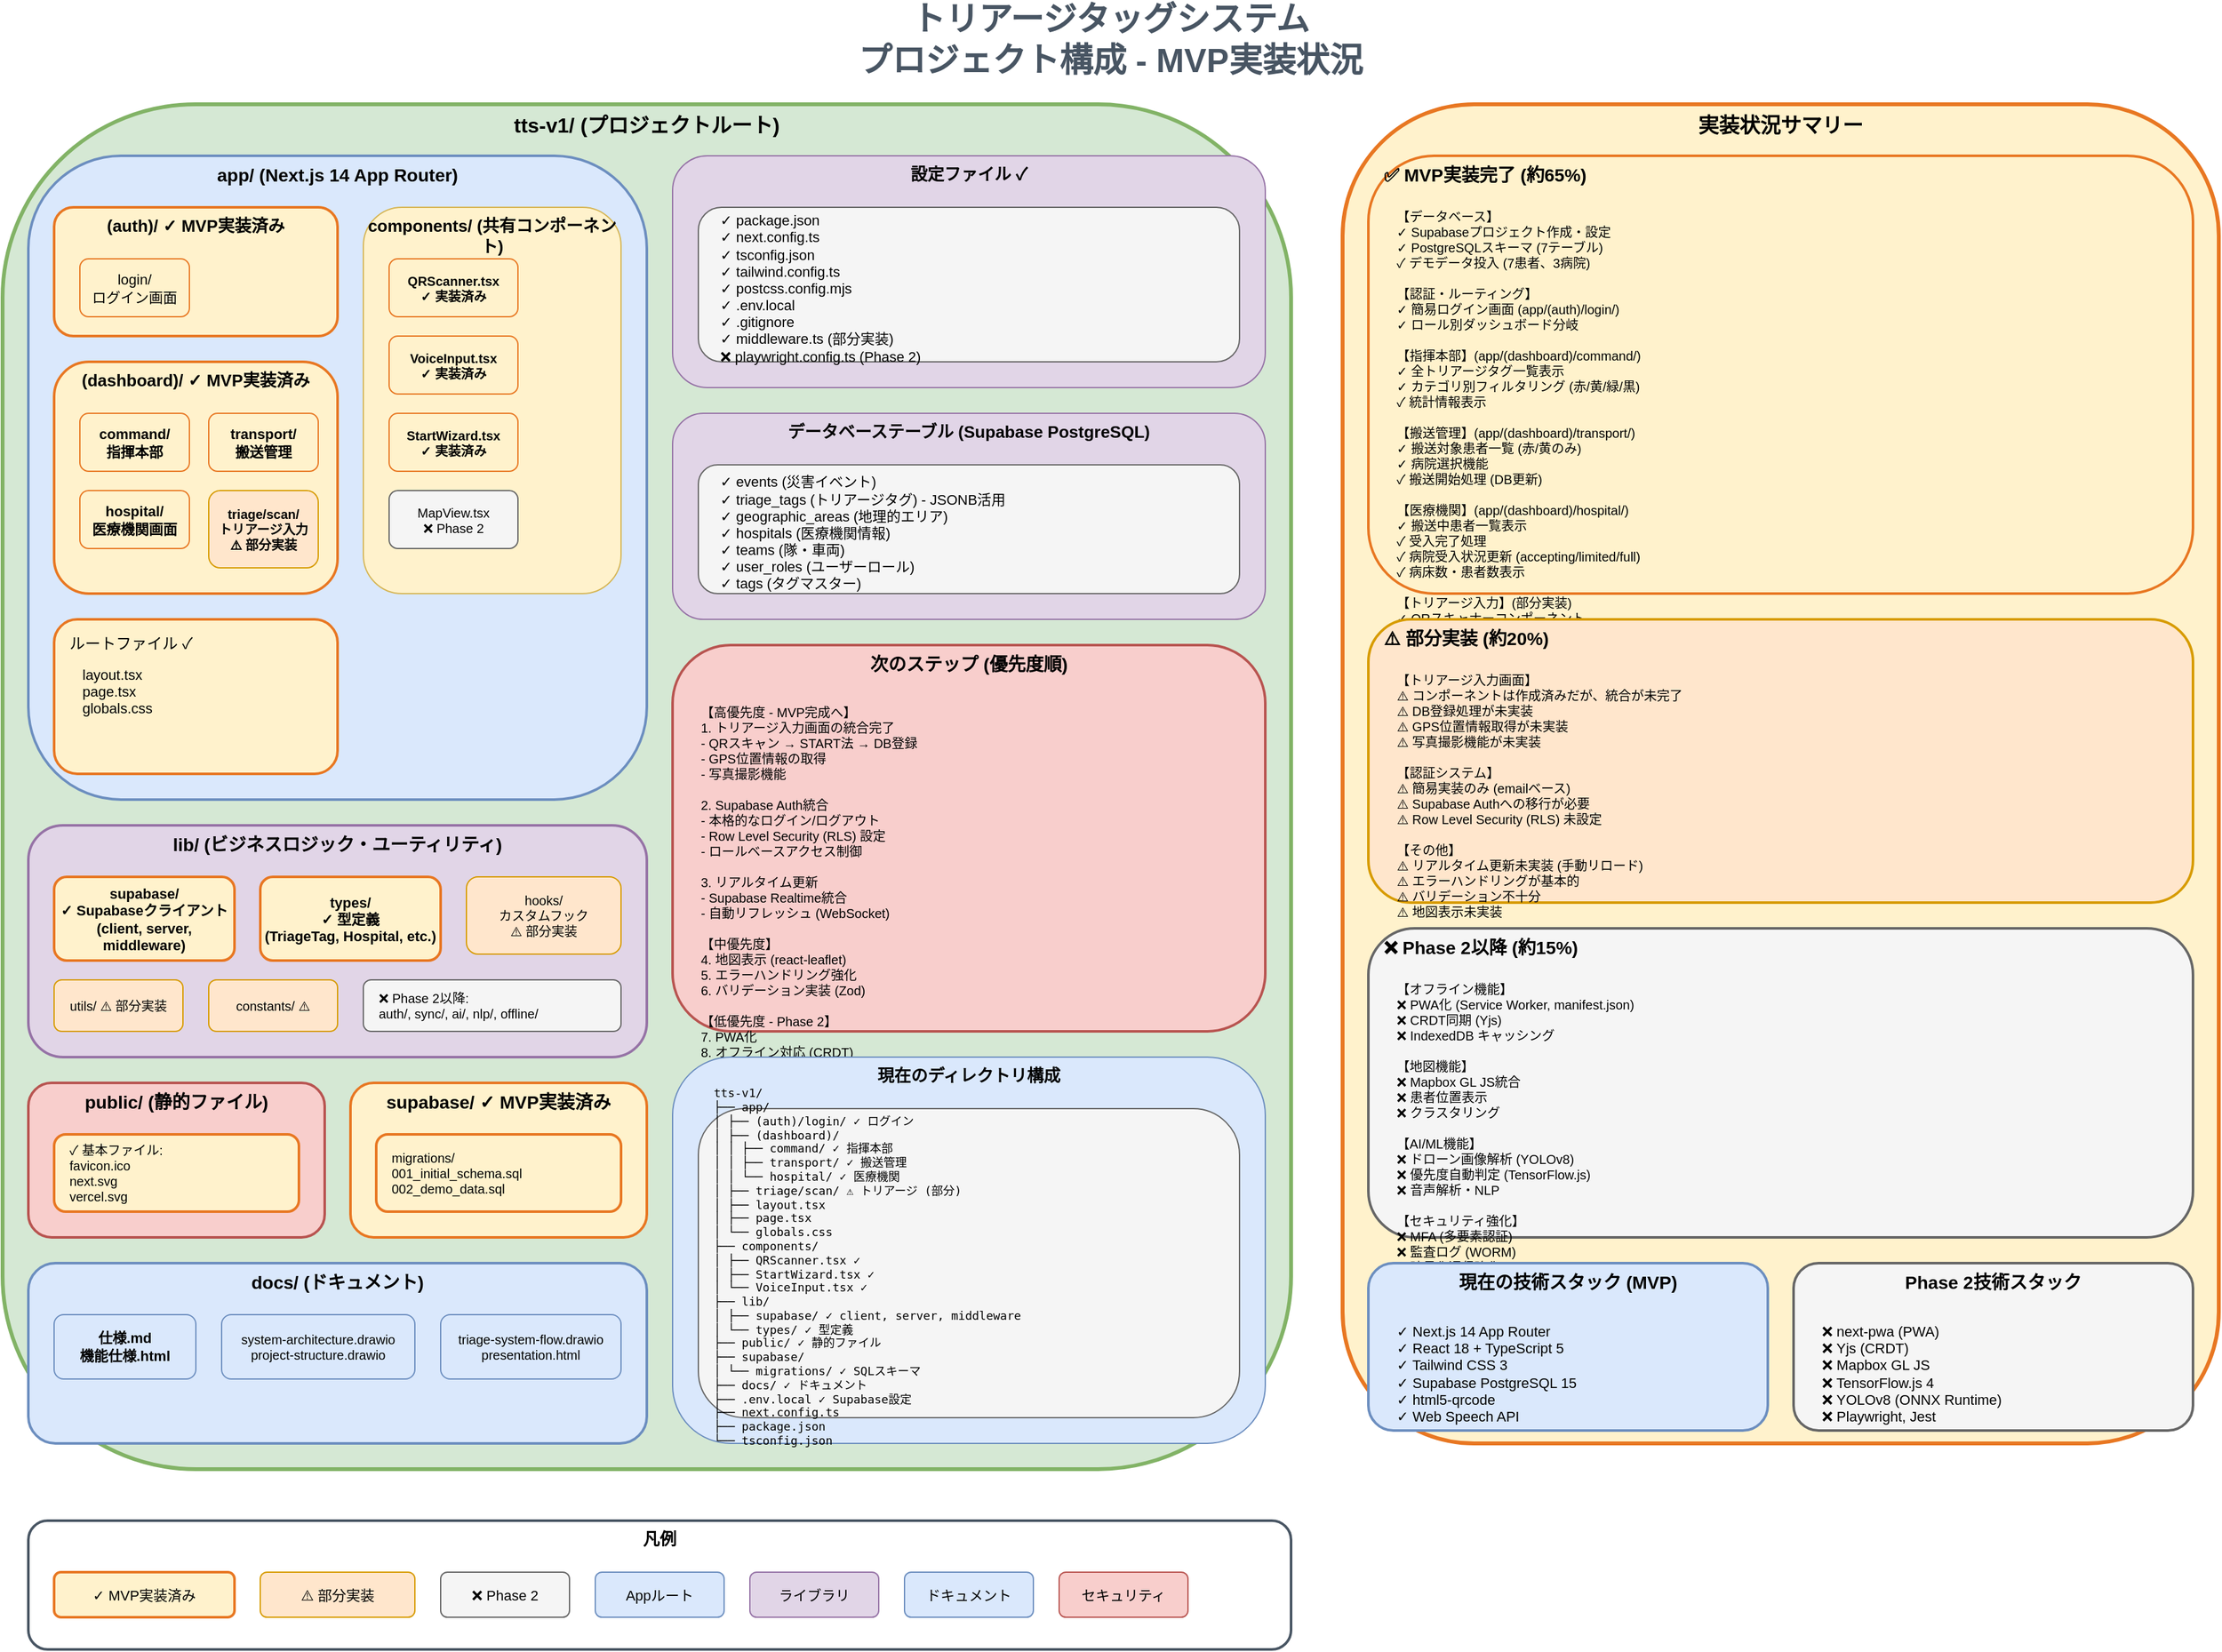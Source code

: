 <mxfile version="24.0.0">
  <diagram name="トリアージタッグシステム プロジェクト構成 (MVP)" id="tts-project-structure">
    <mxGraphModel dx="1600" dy="1400" grid="1" gridSize="10" guides="1" tooltips="1" connect="1" arrows="1" fold="1" page="1" pageScale="1" pageWidth="1800" pageHeight="1600" math="0" shadow="0">
      <root>
        <mxCell id="0" />
        <mxCell id="1" parent="0" />

        <!-- Title -->
        <mxCell id="title" value="トリアージタッグシステム&#xa;プロジェクト構成 - MVP実装状況" style="text;html=1;strokeColor=none;fillColor=none;align=center;verticalAlign=middle;whiteSpace=wrap;rounded=0;fontSize=26;fontStyle=1;fontColor=#485563" vertex="1" parent="1">
          <mxGeometry x="500" y="20" width="800" height="60" as="geometry" />
        </mxCell>

        <!-- Root Directory -->
        <mxCell id="root" value="tts-v1/ (プロジェクトルート)" style="rounded=1;whiteSpace=wrap;html=1;fillColor=#d5e8d4;strokeColor=#82b366;fontSize=16;fontStyle=1;verticalAlign=top;strokeWidth=3;" vertex="1" parent="1">
          <mxGeometry x="40" y="100" width="1000" height="1060" as="geometry" />
        </mxCell>

        <!-- App Directory (Main) -->
        <mxCell id="app-dir" value="app/ (Next.js 14 App Router)" style="rounded=1;whiteSpace=wrap;html=1;fillColor=#dae8fc;strokeColor=#6c8ebf;fontSize=14;fontStyle=1;verticalAlign=top;strokeWidth=2;" vertex="1" parent="1">
          <mxGeometry x="60" y="140" width="480" height="500" as="geometry" />
        </mxCell>

        <!-- Auth Routes -->
        <mxCell id="auth-routes" value="(auth)/ ✓ MVP実装済み" style="rounded=1;whiteSpace=wrap;html=1;fillColor=#fff2cc;strokeColor=#E87722;fontSize=13;fontStyle=1;verticalAlign=top;strokeWidth=2;" vertex="1" parent="1">
          <mxGeometry x="80" y="180" width="220" height="100" as="geometry" />
        </mxCell>

        <mxCell id="auth-login" value="login/&#xa;ログイン画面" style="rounded=1;whiteSpace=wrap;html=1;fillColor=#fff2cc;strokeColor=#E87722;fontSize=11;" vertex="1" parent="1">
          <mxGeometry x="100" y="220" width="85" height="45" as="geometry" />
        </mxCell>

        <!-- Dashboard Routes -->
        <mxCell id="dashboard-routes" value="(dashboard)/ ✓ MVP実装済み" style="rounded=1;whiteSpace=wrap;html=1;fillColor=#fff2cc;strokeColor=#E87722;fontSize=13;fontStyle=1;verticalAlign=top;strokeWidth=2;" vertex="1" parent="1">
          <mxGeometry x="80" y="300" width="220" height="180" as="geometry" />
        </mxCell>

        <mxCell id="route-command" value="command/&#xa;指揮本部" style="rounded=1;whiteSpace=wrap;html=1;fillColor=#fff2cc;strokeColor=#E87722;fontSize=11;fontStyle=1;" vertex="1" parent="1">
          <mxGeometry x="100" y="340" width="85" height="45" as="geometry" />
        </mxCell>

        <mxCell id="route-transport" value="transport/&#xa;搬送管理" style="rounded=1;whiteSpace=wrap;html=1;fillColor=#fff2cc;strokeColor=#E87722;fontSize=11;fontStyle=1;" vertex="1" parent="1">
          <mxGeometry x="200" y="340" width="85" height="45" as="geometry" />
        </mxCell>

        <mxCell id="route-hospital" value="hospital/&#xa;医療機関画面" style="rounded=1;whiteSpace=wrap;html=1;fillColor=#fff2cc;strokeColor=#E87722;fontSize=11;fontStyle=1;" vertex="1" parent="1">
          <mxGeometry x="100" y="400" width="85" height="45" as="geometry" />
        </mxCell>

        <mxCell id="route-triage-partial" value="triage/scan/&#xa;トリアージ入力&#xa;⚠️ 部分実装" style="rounded=1;whiteSpace=wrap;html=1;fillColor=#ffe6cc;strokeColor=#d79b00;fontSize=10;fontStyle=1;" vertex="1" parent="1">
          <mxGeometry x="200" y="400" width="85" height="60" as="geometry" />
        </mxCell>

        <!-- Components -->
        <mxCell id="components" value="components/ (共有コンポーネント)" style="rounded=1;whiteSpace=wrap;html=1;fillColor=#fff2cc;strokeColor=#d6b656;fontSize=13;fontStyle=1;verticalAlign=top;" vertex="1" parent="1">
          <mxGeometry x="320" y="180" width="200" height="300" as="geometry" />
        </mxCell>

        <mxCell id="comp-qr" value="QRScanner.tsx&#xa;✓ 実装済み" style="rounded=1;whiteSpace=wrap;html=1;fillColor=#fff2cc;strokeColor=#E87722;fontSize=10;fontStyle=1;" vertex="1" parent="1">
          <mxGeometry x="340" y="220" width="100" height="45" as="geometry" />
        </mxCell>

        <mxCell id="comp-voice" value="VoiceInput.tsx&#xa;✓ 実装済み" style="rounded=1;whiteSpace=wrap;html=1;fillColor=#fff2cc;strokeColor=#E87722;fontSize=10;fontStyle=1;" vertex="1" parent="1">
          <mxGeometry x="340" y="280" width="100" height="45" as="geometry" />
        </mxCell>

        <mxCell id="comp-wizard" value="StartWizard.tsx&#xa;✓ 実装済み" style="rounded=1;whiteSpace=wrap;html=1;fillColor=#fff2cc;strokeColor=#E87722;fontSize=10;fontStyle=1;" vertex="1" parent="1">
          <mxGeometry x="340" y="340" width="100" height="45" as="geometry" />
        </mxCell>

        <mxCell id="comp-map" value="MapView.tsx&#xa;❌ Phase 2" style="rounded=1;whiteSpace=wrap;html=1;fillColor=#f5f5f5;strokeColor=#666666;fontSize=10;" vertex="1" parent="1">
          <mxGeometry x="340" y="400" width="100" height="45" as="geometry" />
        </mxCell>

        <!-- App Root Files -->
        <mxCell id="app-files" value="ルートファイル ✓" style="rounded=1;whiteSpace=wrap;html=1;fillColor=#fff2cc;strokeColor=#E87722;fontSize=12;verticalAlign=top;align=left;spacingLeft=10;spacingTop=5;strokeWidth=2;" vertex="1" parent="1">
          <mxGeometry x="80" y="500" width="220" height="120" as="geometry" />
        </mxCell>

        <mxCell id="app-files-list" value="layout.tsx&#xa;page.tsx&#xa;globals.css" style="text;html=1;strokeColor=none;fillColor=none;align=left;verticalAlign=top;whiteSpace=wrap;rounded=0;fontSize=11;spacingLeft=10;" vertex="1" parent="1">
          <mxGeometry x="90" y="530" width="200" height="80" as="geometry" />
        </mxCell>

        <!-- Lib Directory -->
        <mxCell id="lib-dir" value="lib/ (ビジネスロジック・ユーティリティ)" style="rounded=1;whiteSpace=wrap;html=1;fillColor=#e1d5e7;strokeColor=#9673a6;fontSize=14;fontStyle=1;verticalAlign=top;strokeWidth=2;" vertex="1" parent="1">
          <mxGeometry x="60" y="660" width="480" height="180" as="geometry" />
        </mxCell>

        <mxCell id="lib-supabase" value="supabase/&#xa;✓ Supabaseクライアント&#xa;(client, server, middleware)" style="rounded=1;whiteSpace=wrap;html=1;fillColor=#fff2cc;strokeColor=#E87722;fontSize=11;fontStyle=1;strokeWidth=2;" vertex="1" parent="1">
          <mxGeometry x="80" y="700" width="140" height="65" as="geometry" />
        </mxCell>

        <mxCell id="lib-types" value="types/&#xa;✓ 型定義&#xa;(TriageTag, Hospital, etc.)" style="rounded=1;whiteSpace=wrap;html=1;fillColor=#fff2cc;strokeColor=#E87722;fontSize=11;fontStyle=1;strokeWidth=2;" vertex="1" parent="1">
          <mxGeometry x="240" y="700" width="140" height="65" as="geometry" />
        </mxCell>

        <mxCell id="lib-hooks" value="hooks/&#xa;カスタムフック&#xa;⚠️ 部分実装" style="rounded=1;whiteSpace=wrap;html=1;fillColor=#ffe6cc;strokeColor=#d79b00;fontSize=10;" vertex="1" parent="1">
          <mxGeometry x="400" y="700" width="120" height="60" as="geometry" />
        </mxCell>

        <mxCell id="lib-utils" value="utils/ ⚠️ 部分実装" style="rounded=1;whiteSpace=wrap;html=1;fillColor=#ffe6cc;strokeColor=#d79b00;fontSize=10;" vertex="1" parent="1">
          <mxGeometry x="80" y="780" width="100" height="40" as="geometry" />
        </mxCell>

        <mxCell id="lib-constants" value="constants/ ⚠️" style="rounded=1;whiteSpace=wrap;html=1;fillColor=#ffe6cc;strokeColor=#d79b00;fontSize=10;" vertex="1" parent="1">
          <mxGeometry x="200" y="780" width="100" height="40" as="geometry" />
        </mxCell>

        <mxCell id="lib-phase2" value="❌ Phase 2以降:&#xa;auth/, sync/, ai/, nlp/, offline/" style="rounded=1;whiteSpace=wrap;html=1;fillColor=#f5f5f5;strokeColor=#666666;fontSize=10;align=left;spacingLeft=10;" vertex="1" parent="1">
          <mxGeometry x="320" y="780" width="200" height="40" as="geometry" />
        </mxCell>

        <!-- Public Directory -->
        <mxCell id="public-dir" value="public/ (静的ファイル)" style="rounded=1;whiteSpace=wrap;html=1;fillColor=#f8cecc;strokeColor=#b85450;fontSize=14;fontStyle=1;verticalAlign=top;strokeWidth=2;" vertex="1" parent="1">
          <mxGeometry x="60" y="860" width="230" height="120" as="geometry" />
        </mxCell>

        <mxCell id="public-static" value="✓ 基本ファイル:&#xa;favicon.ico&#xa;next.svg&#xa;vercel.svg" style="rounded=1;whiteSpace=wrap;html=1;fillColor=#fff2cc;strokeColor=#E87722;fontSize=10;align=left;spacingLeft=10;strokeWidth=2;" vertex="1" parent="1">
          <mxGeometry x="80" y="900" width="190" height="60" as="geometry" />
        </mxCell>

        <!-- Supabase Directory -->
        <mxCell id="supabase-dir" value="supabase/ ✓ MVP実装済み" style="rounded=1;whiteSpace=wrap;html=1;fillColor=#fff2cc;strokeColor=#E87722;fontSize=14;fontStyle=1;verticalAlign=top;strokeWidth=2;" vertex="1" parent="1">
          <mxGeometry x="310" y="860" width="230" height="120" as="geometry" />
        </mxCell>

        <mxCell id="supabase-migrations" value="migrations/&#xa;001_initial_schema.sql&#xa;002_demo_data.sql" style="rounded=1;whiteSpace=wrap;html=1;fillColor=#fff2cc;strokeColor=#E87722;fontSize=10;align=left;spacingLeft=10;strokeWidth=2;" vertex="1" parent="1">
          <mxGeometry x="330" y="900" width="190" height="60" as="geometry" />
        </mxCell>

        <!-- Docs Directory -->
        <mxCell id="docs-dir" value="docs/ (ドキュメント)" style="rounded=1;whiteSpace=wrap;html=1;fillColor=#dae8fc;strokeColor=#6c8ebf;fontSize=14;fontStyle=1;verticalAlign=top;strokeWidth=2;" vertex="1" parent="1">
          <mxGeometry x="60" y="1000" width="480" height="140" as="geometry" />
        </mxCell>

        <mxCell id="docs-spec" value="仕様.md&#xa;機能仕様.html" style="rounded=1;whiteSpace=wrap;html=1;fillColor=#dae8fc;strokeColor=#6c8ebf;fontSize=11;fontStyle=1;" vertex="1" parent="1">
          <mxGeometry x="80" y="1040" width="110" height="50" as="geometry" />
        </mxCell>

        <mxCell id="docs-arch" value="system-architecture.drawio&#xa;project-structure.drawio" style="rounded=1;whiteSpace=wrap;html=1;fillColor=#dae8fc;strokeColor=#6c8ebf;fontSize=10;" vertex="1" parent="1">
          <mxGeometry x="210" y="1040" width="150" height="50" as="geometry" />
        </mxCell>

        <mxCell id="docs-flow" value="triage-system-flow.drawio&#xa;presentation.html" style="rounded=1;whiteSpace=wrap;html=1;fillColor=#dae8fc;strokeColor=#6c8ebf;fontSize=10;" vertex="1" parent="1">
          <mxGeometry x="380" y="1040" width="140" height="50" as="geometry" />
        </mxCell>

        <!-- Config Files -->
        <mxCell id="config-main" value="設定ファイル ✓" style="rounded=1;whiteSpace=wrap;html=1;fillColor=#e1d5e7;strokeColor=#9673a6;fontSize=13;fontStyle=1;verticalAlign=top;" vertex="1" parent="1">
          <mxGeometry x="560" y="140" width="460" height="180" as="geometry" />
        </mxCell>

        <mxCell id="config-files" value="✓ package.json&#xa;✓ next.config.ts&#xa;✓ tsconfig.json&#xa;✓ tailwind.config.ts&#xa;✓ postcss.config.mjs&#xa;✓ .env.local&#xa;✓ .gitignore&#xa;✓ middleware.ts (部分実装)&#xa;❌ playwright.config.ts (Phase 2)" style="rounded=1;whiteSpace=wrap;html=1;fillColor=#f5f5f5;strokeColor=#666666;align=left;spacingLeft=15;spacingTop=5;fontSize=11;" vertex="1" parent="1">
          <mxGeometry x="580" y="180" width="420" height="120" as="geometry" />
        </mxCell>

        <!-- Implementation Status Box -->
        <mxCell id="status-box" value="実装状況サマリー" style="rounded=1;whiteSpace=wrap;html=1;fillColor=#fff2cc;strokeColor=#E87722;fontSize=16;fontStyle=1;verticalAlign=top;strokeWidth=3;" vertex="1" parent="1">
          <mxGeometry x="1080" y="100" width="680" height="1040" as="geometry" />
        </mxCell>

        <!-- Implemented -->
        <mxCell id="status-implemented" value="✅ MVP実装完了 (約65%)" style="rounded=1;whiteSpace=wrap;html=1;fillColor=#fff2cc;strokeColor=#E87722;fontSize=14;fontStyle=1;verticalAlign=top;align=left;spacingLeft=10;strokeWidth=2;" vertex="1" parent="1">
          <mxGeometry x="1100" y="140" width="640" height="340" as="geometry" />
        </mxCell>

        <mxCell id="impl-list" value="【データベース】&#xa;✓ Supabaseプロジェクト作成・設定&#xa;✓ PostgreSQLスキーマ (7テーブル)&#xa;✓ デモデータ投入 (7患者、3病院)&#xa;&#xa;【認証・ルーティング】&#xa;✓ 簡易ログイン画面 (app/(auth)/login/)&#xa;✓ ロール別ダッシュボード分岐&#xa;&#xa;【指揮本部】(app/(dashboard)/command/)&#xa;✓ 全トリアージタグ一覧表示&#xa;✓ カテゴリ別フィルタリング (赤/黄/緑/黒)&#xa;✓ 統計情報表示&#xa;&#xa;【搬送管理】(app/(dashboard)/transport/)&#xa;✓ 搬送対象患者一覧 (赤/黄のみ)&#xa;✓ 病院選択機能&#xa;✓ 搬送開始処理 (DB更新)&#xa;&#xa;【医療機関】(app/(dashboard)/hospital/)&#xa;✓ 搬送中患者一覧表示&#xa;✓ 受入完了処理&#xa;✓ 病院受入状況更新 (accepting/limited/full)&#xa;✓ 病床数・患者数表示&#xa;&#xa;【トリアージ入力】(部分実装)&#xa;✓ QRスキャナーコンポーネント&#xa;✓ START法ウィザードコンポーネント&#xa;✓ 音声入力コンポーネント&#xa;&#xa;【共通機能】&#xa;✓ Supabaseクライアント (client/server/middleware)&#xa;✓ TypeScript型定義 (TriageTag, Hospital, etc.)&#xa;✓ Tailwind CSSスタイリング" style="text;html=1;strokeColor=none;fillColor=none;align=left;verticalAlign=top;whiteSpace=wrap;rounded=0;fontSize=10;spacingLeft=10;" vertex="1" parent="1">
          <mxGeometry x="1110" y="175" width="620" height="295" as="geometry" />
        </mxCell>

        <!-- Partial Implementation -->
        <mxCell id="status-partial" value="⚠️ 部分実装 (約20%)" style="rounded=1;whiteSpace=wrap;html=1;fillColor=#ffe6cc;strokeColor=#d79b00;fontSize=14;fontStyle=1;verticalAlign=top;align=left;spacingLeft=10;strokeWidth=2;" vertex="1" parent="1">
          <mxGeometry x="1100" y="500" width="640" height="220" as="geometry" />
        </mxCell>

        <mxCell id="partial-list" value="【トリアージ入力画面】&#xa;⚠️ コンポーネントは作成済みだが、統合が未完了&#xa;⚠️ DB登録処理が未実装&#xa;⚠️ GPS位置情報取得が未実装&#xa;⚠️ 写真撮影機能が未実装&#xa;&#xa;【認証システム】&#xa;⚠️ 簡易実装のみ (emailベース)&#xa;⚠️ Supabase Authへの移行が必要&#xa;⚠️ Row Level Security (RLS) 未設定&#xa;&#xa;【その他】&#xa;⚠️ リアルタイム更新未実装 (手動リロード)&#xa;⚠️ エラーハンドリングが基本的&#xa;⚠️ バリデーション不十分&#xa;⚠️ 地図表示未実装" style="text;html=1;strokeColor=none;fillColor=none;align=left;verticalAlign=top;whiteSpace=wrap;rounded=0;fontSize=10;spacingLeft=10;" vertex="1" parent="1">
          <mxGeometry x="1110" y="535" width="620" height="175" as="geometry" />
        </mxCell>

        <!-- Phase 2 -->
        <mxCell id="status-phase2" value="❌ Phase 2以降 (約15%)" style="rounded=1;whiteSpace=wrap;html=1;fillColor=#f5f5f5;strokeColor=#666666;fontSize=14;fontStyle=1;verticalAlign=top;align=left;spacingLeft=10;strokeWidth=2;" vertex="1" parent="1">
          <mxGeometry x="1100" y="740" width="640" height="240" as="geometry" />
        </mxCell>

        <mxCell id="phase2-list" value="【オフライン機能】&#xa;❌ PWA化 (Service Worker, manifest.json)&#xa;❌ CRDT同期 (Yjs)&#xa;❌ IndexedDB キャッシング&#xa;&#xa;【地図機能】&#xa;❌ Mapbox GL JS統合&#xa;❌ 患者位置表示&#xa;❌ クラスタリング&#xa;&#xa;【AI/ML機能】&#xa;❌ ドローン画像解析 (YOLOv8)&#xa;❌ 優先度自動判定 (TensorFlow.js)&#xa;❌ 音声解析・NLP&#xa;&#xa;【セキュリティ強化】&#xa;❌ MFA (多要素認証)&#xa;❌ 監査ログ (WORM)&#xa;❌ 暗号化通信強化&#xa;&#xa;【テスト・監視】&#xa;❌ Playwright E2Eテスト&#xa;❌ Jestユニットテスト&#xa;❌ Sentry監視" style="text;html=1;strokeColor=none;fillColor=none;align=left;verticalAlign=top;whiteSpace=wrap;rounded=0;fontSize=10;spacingLeft=10;" vertex="1" parent="1">
          <mxGeometry x="1110" y="775" width="620" height="195" as="geometry" />
        </mxCell>

        <!-- Tech Stack Current -->
        <mxCell id="tech-current" value="現在の技術スタック (MVP)" style="rounded=1;whiteSpace=wrap;html=1;fillColor=#dae8fc;strokeColor=#6c8ebf;fontSize=14;fontStyle=1;verticalAlign=top;strokeWidth=2;" vertex="1" parent="1">
          <mxGeometry x="1100" y="1000" width="310" height="130" as="geometry" />
        </mxCell>

        <mxCell id="tech-current-list" value="✓ Next.js 14 App Router&#xa;✓ React 18 + TypeScript 5&#xa;✓ Tailwind CSS 3&#xa;✓ Supabase PostgreSQL 15&#xa;✓ html5-qrcode&#xa;✓ Web Speech API" style="text;html=1;strokeColor=none;fillColor=none;align=left;verticalAlign=top;whiteSpace=wrap;rounded=0;fontSize=11;spacingLeft=10;" vertex="1" parent="1">
          <mxGeometry x="1110" y="1040" width="290" height="80" as="geometry" />
        </mxCell>

        <!-- Tech Stack Phase 2 -->
        <mxCell id="tech-phase2" value="Phase 2技術スタック" style="rounded=1;whiteSpace=wrap;html=1;fillColor=#f5f5f5;strokeColor=#666666;fontSize=14;fontStyle=1;verticalAlign=top;strokeWidth=2;" vertex="1" parent="1">
          <mxGeometry x="1430" y="1000" width="310" height="130" as="geometry" />
        </mxCell>

        <mxCell id="tech-phase2-list" value="❌ next-pwa (PWA)&#xa;❌ Yjs (CRDT)&#xa;❌ Mapbox GL JS&#xa;❌ TensorFlow.js 4&#xa;❌ YOLOv8 (ONNX Runtime)&#xa;❌ Playwright, Jest" style="text;html=1;strokeColor=none;fillColor=none;align=left;verticalAlign=top;whiteSpace=wrap;rounded=0;fontSize=11;spacingLeft=10;" vertex="1" parent="1">
          <mxGeometry x="1440" y="1040" width="290" height="80" as="geometry" />
        </mxCell>

        <!-- Database Tables -->
        <mxCell id="db-box" value="データベーステーブル (Supabase PostgreSQL)" style="rounded=1;whiteSpace=wrap;html=1;fillColor=#e1d5e7;strokeColor=#9673a6;fontSize=13;fontStyle=1;verticalAlign=top;" vertex="1" parent="1">
          <mxGeometry x="560" y="340" width="460" height="160" as="geometry" />
        </mxCell>

        <mxCell id="db-tables" value="✓ events (災害イベント)&#xa;✓ triage_tags (トリアージタグ) - JSONB活用&#xa;✓ geographic_areas (地理的エリア)&#xa;✓ hospitals (医療機関情報)&#xa;✓ teams (隊・車両)&#xa;✓ user_roles (ユーザーロール)&#xa;✓ tags (タグマスター)" style="rounded=1;whiteSpace=wrap;html=1;fillColor=#f5f5f5;strokeColor=#666666;align=left;spacingLeft=15;spacingTop=5;fontSize=11;" vertex="1" parent="1">
          <mxGeometry x="580" y="380" width="420" height="100" as="geometry" />
        </mxCell>

        <!-- Next Steps -->
        <mxCell id="next-steps" value="次のステップ (優先度順)" style="rounded=1;whiteSpace=wrap;html=1;fillColor=#f8cecc;strokeColor=#b85450;fontSize=14;fontStyle=1;verticalAlign=top;strokeWidth=2;" vertex="1" parent="1">
          <mxGeometry x="560" y="520" width="460" height="300" as="geometry" />
        </mxCell>

        <mxCell id="next-list" value="【高優先度 - MVP完成へ】&#xa;1. トリアージ入力画面の統合完了&#xa;   - QRスキャン → START法 → DB登録&#xa;   - GPS位置情報の取得&#xa;   - 写真撮影機能&#xa;&#xa;2. Supabase Auth統合&#xa;   - 本格的なログイン/ログアウト&#xa;   - Row Level Security (RLS) 設定&#xa;   - ロールベースアクセス制御&#xa;&#xa;3. リアルタイム更新&#xa;   - Supabase Realtime統合&#xa;   - 自動リフレッシュ (WebSocket)&#xa;&#xa;【中優先度】&#xa;4. 地図表示 (react-leaflet)&#xa;5. エラーハンドリング強化&#xa;6. バリデーション実装 (Zod)&#xa;&#xa;【低優先度 - Phase 2】&#xa;7. PWA化&#xa;8. オフライン対応 (CRDT)&#xa;9. AI/ML機能" style="text;html=1;strokeColor=none;fillColor=none;align=left;verticalAlign=top;whiteSpace=wrap;rounded=0;fontSize=10;spacingLeft=10;" vertex="1" parent="1">
          <mxGeometry x="570" y="560" width="440" height="250" as="geometry" />
        </mxCell>

        <!-- Directory Structure Summary -->
        <mxCell id="dir-summary" value="現在のディレクトリ構成" style="rounded=1;whiteSpace=wrap;html=1;fillColor=#dae8fc;strokeColor=#6c8ebf;fontSize=13;fontStyle=1;verticalAlign=top;" vertex="1" parent="1">
          <mxGeometry x="560" y="840" width="460" height="300" as="geometry" />
        </mxCell>

        <mxCell id="dir-tree" value="tts-v1/&#xa;├── app/&#xa;│   ├── (auth)/login/         ✓ ログイン&#xa;│   ├── (dashboard)/&#xa;│   │   ├── command/          ✓ 指揮本部&#xa;│   │   ├── transport/        ✓ 搬送管理&#xa;│   │   └── hospital/         ✓ 医療機関&#xa;│   ├── triage/scan/          ⚠️ トリアージ (部分)&#xa;│   ├── layout.tsx&#xa;│   ├── page.tsx&#xa;│   └── globals.css&#xa;├── components/&#xa;│   ├── QRScanner.tsx         ✓&#xa;│   ├── StartWizard.tsx       ✓&#xa;│   └── VoiceInput.tsx        ✓&#xa;├── lib/&#xa;│   ├── supabase/             ✓ client, server, middleware&#xa;│   └── types/                ✓ 型定義&#xa;├── public/                   ✓ 静的ファイル&#xa;├── supabase/&#xa;│   └── migrations/           ✓ SQLスキーマ&#xa;├── docs/                     ✓ ドキュメント&#xa;├── .env.local                ✓ Supabase設定&#xa;├── next.config.ts&#xa;├── package.json&#xa;└── tsconfig.json" style="rounded=1;whiteSpace=wrap;html=1;fillColor=#f5f5f5;strokeColor=#666666;align=left;fontFamily=monospace;fontSize=9;spacingLeft=10;spacingTop=5;" vertex="1" parent="1">
          <mxGeometry x="580" y="880" width="420" height="240" as="geometry" />
        </mxCell>

        <!-- Legend -->
        <mxCell id="legend-box" value="凡例" style="rounded=1;whiteSpace=wrap;html=1;fillColor=#ffffff;strokeColor=#485563;fontSize=13;fontStyle=1;verticalAlign=top;strokeWidth=2;" vertex="1" parent="1">
          <mxGeometry x="60" y="1200" width="980" height="100" as="geometry" />
        </mxCell>

        <mxCell id="legend-mvp" value="✓ MVP実装済み" style="rounded=1;whiteSpace=wrap;html=1;fillColor=#fff2cc;strokeColor=#E87722;fontSize=11;strokeWidth=2;" vertex="1" parent="1">
          <mxGeometry x="80" y="1240" width="140" height="35" as="geometry" />
        </mxCell>

        <mxCell id="legend-partial" value="⚠️ 部分実装" style="rounded=1;whiteSpace=wrap;html=1;fillColor=#ffe6cc;strokeColor=#d79b00;fontSize=11;" vertex="1" parent="1">
          <mxGeometry x="240" y="1240" width="120" height="35" as="geometry" />
        </mxCell>

        <mxCell id="legend-phase2" value="❌ Phase 2" style="rounded=1;whiteSpace=wrap;html=1;fillColor=#f5f5f5;strokeColor=#666666;fontSize=11;" vertex="1" parent="1">
          <mxGeometry x="380" y="1240" width="100" height="35" as="geometry" />
        </mxCell>

        <mxCell id="legend-app" value="Appルート" style="rounded=1;whiteSpace=wrap;html=1;fillColor=#dae8fc;strokeColor=#6c8ebf;fontSize=11;" vertex="1" parent="1">
          <mxGeometry x="500" y="1240" width="100" height="35" as="geometry" />
        </mxCell>

        <mxCell id="legend-lib" value="ライブラリ" style="rounded=1;whiteSpace=wrap;html=1;fillColor=#e1d5e7;strokeColor=#9673a6;fontSize=11;" vertex="1" parent="1">
          <mxGeometry x="620" y="1240" width="100" height="35" as="geometry" />
        </mxCell>

        <mxCell id="legend-docs" value="ドキュメント" style="rounded=1;whiteSpace=wrap;html=1;fillColor=#dae8fc;strokeColor=#6c8ebf;fontSize=11;" vertex="1" parent="1">
          <mxGeometry x="740" y="1240" width="100" height="35" as="geometry" />
        </mxCell>

        <mxCell id="legend-security" value="セキュリティ" style="rounded=1;whiteSpace=wrap;html=1;fillColor=#f8cecc;strokeColor=#b85450;fontSize=11;" vertex="1" parent="1">
          <mxGeometry x="860" y="1240" width="100" height="35" as="geometry" />
        </mxCell>

      </root>
    </mxGraphModel>
  </diagram>
</mxfile>
